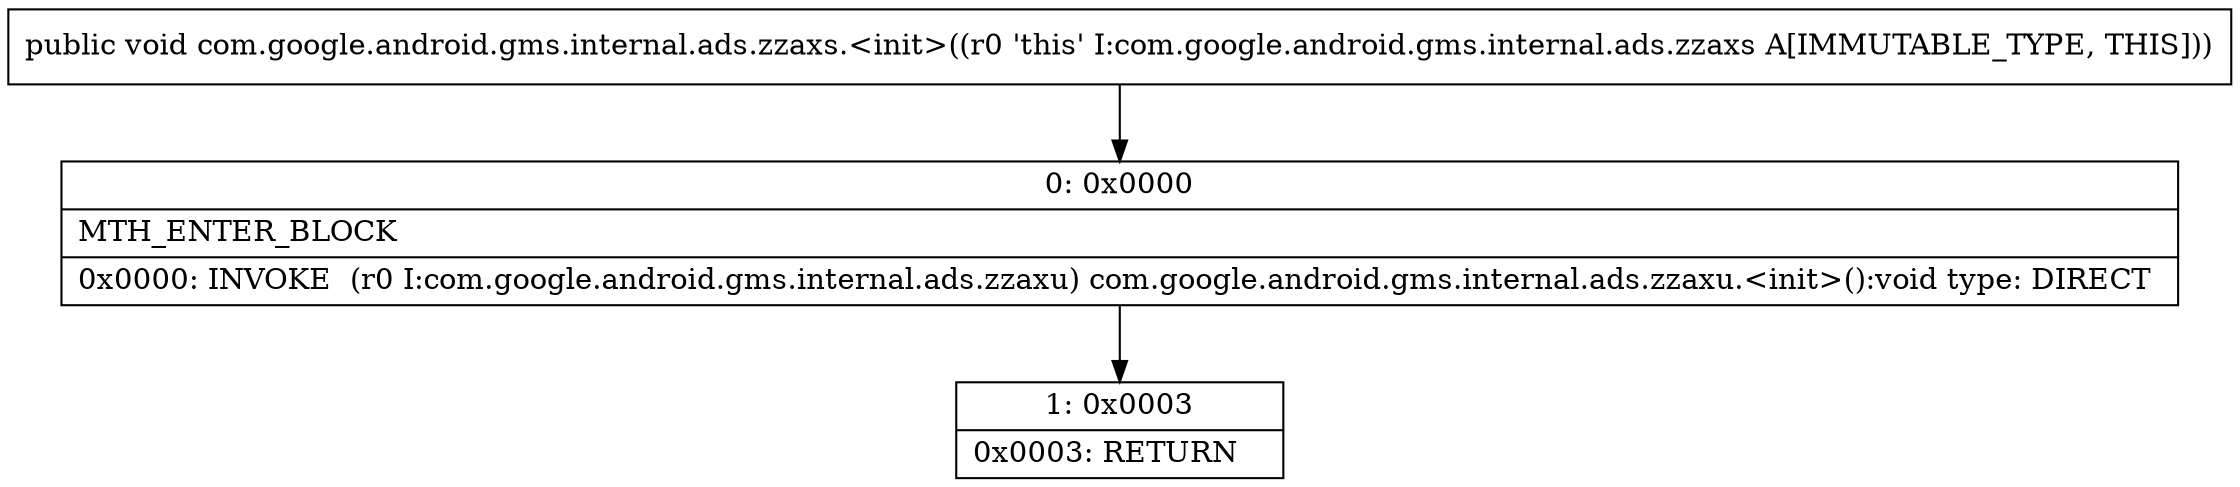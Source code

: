 digraph "CFG forcom.google.android.gms.internal.ads.zzaxs.\<init\>()V" {
Node_0 [shape=record,label="{0\:\ 0x0000|MTH_ENTER_BLOCK\l|0x0000: INVOKE  (r0 I:com.google.android.gms.internal.ads.zzaxu) com.google.android.gms.internal.ads.zzaxu.\<init\>():void type: DIRECT \l}"];
Node_1 [shape=record,label="{1\:\ 0x0003|0x0003: RETURN   \l}"];
MethodNode[shape=record,label="{public void com.google.android.gms.internal.ads.zzaxs.\<init\>((r0 'this' I:com.google.android.gms.internal.ads.zzaxs A[IMMUTABLE_TYPE, THIS])) }"];
MethodNode -> Node_0;
Node_0 -> Node_1;
}

